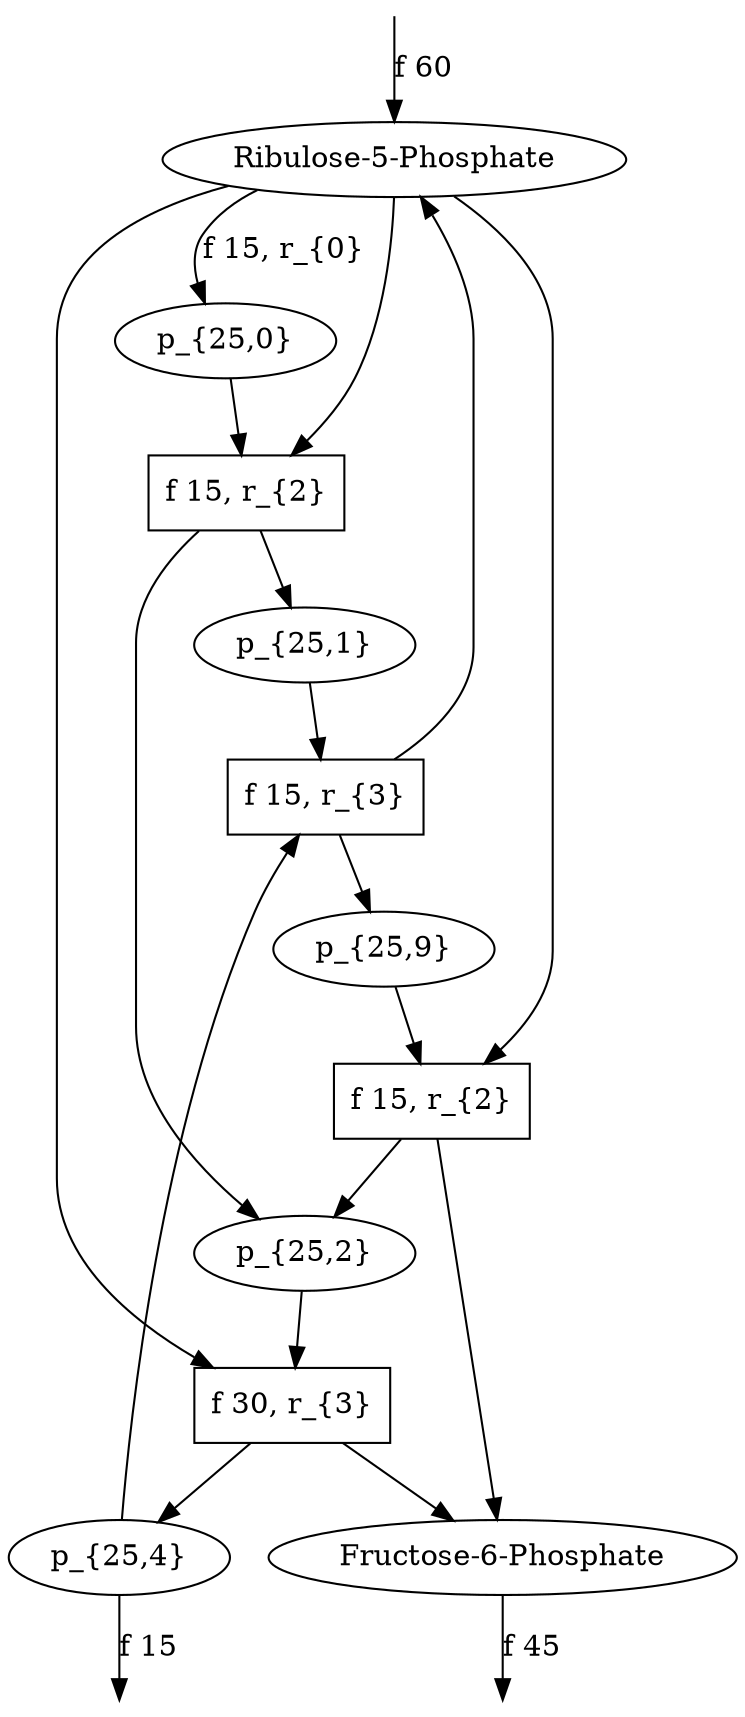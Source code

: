 digraph g {
// id = 0, graphName = Ribulose-5-Phosphate
"0-0" [ shape=ellipse label="Ribulose-5-Phosphate" image="out/004_g_0_11311100.svg" ];
// id = 1, graphName = H2O
// id = 2, graphName = p_{25,0}
"2-0" [ shape=ellipse label="p_{25,0}" image="out/006_g_166_11311100.svg" ];
// id = 4, graphName = p_{25,1}
"4-0" [ shape=ellipse label="p_{25,1}" image="out/008_g_168_11311100.svg" ];
// id = 5, graphName = p_{25,2}
"5-0" [ shape=ellipse label="p_{25,2}" image="out/010_g_169_11311100.svg" ];
// id = 7, graphName = p_{25,3}
// id = 8, graphName = p_{25,4}
"8-0" [ shape=ellipse label="p_{25,4}" image="out/012_g_173_11311100.svg" ];
// id = 10, graphName = p_{25,5}
// id = 12, graphName = p_{25,6}
// id = 15, graphName = p_{25,7}
// id = 18, graphName = p_{25,8}
// id = 24, graphName = Fructose-6-Phosphate
"24-0" [ shape=ellipse label="Fructose-6-Phosphate" image="out/014_g_2_11311100.svg" ];
// id = 25, graphName = p_{25,9}
"25-0" [ shape=ellipse label="p_{25,9}" image="out/016_g_203_11311100.svg" ];
// id = 6{ 'Ribulose-5-Phosphate' 'p_{25,0}' }, 'Transketolase', { 'p_{25,1}' 'p_{25,2}' }
"6-0" [ shape=box label="f 15, r_{2}" ];
// id = 27{ 'p_{25,1}' 'p_{25,4}' }, 'Transaldolase', { 'Ribulose-5-Phosphate' 'p_{25,9}' }
"27-0" [ shape=box label="f 15, r_{3}" ];
// id = 30{ 'Ribulose-5-Phosphate' 'p_{25,2}' }, 'Transaldolase', { 'Fructose-6-Phosphate' 'p_{25,4}' }
"30-0" [ shape=box label="f 30, r_{3}" ];
// id = 48{ 'Ribulose-5-Phosphate' 'p_{25,9}' }, 'Transketolase', { 'Fructose-6-Phosphate' 'p_{25,2}' }
"48-0" [ shape=box label="f 15, r_{2}" ];
// id = 3{ 'Ribulose-5-Phosphate' }, 'Aldose-Ketose <-', { 'p_{25,0}' }
"0-0" -> "2-0" [ label="f 15, r_{0}" ];
// id = 6{ 'Ribulose-5-Phosphate' 'p_{25,0}' }, 'Transketolase', { 'p_{25,1}' 'p_{25,2}' }
"0-0" -> "6-0" [ ];
"2-0" -> "6-0" [ ];
"6-0" -> "4-0" [ ];
"6-0" -> "5-0" [ ];
// id = 9{ 'Ribulose-5-Phosphate' 'p_{25,0}' }, 'Transaldolase', { 'p_{25,3}' 'p_{25,4}' }
// id = 11{ 'p_{25,1}' }, 'Aldose-Ketose <-', { 'p_{25,5}' }
// id = 13{ 'p_{25,3}' }, 'Aldose-Ketose <-', { 'p_{25,6}' }
// id = 14{ 'p_{25,1}' 'p_{25,2}' }, 'Transketolase', { 'Ribulose-5-Phosphate' 'p_{25,0}' }
// id = 16{ 'p_{25,1}' 'p_{25,4}' }, 'Transketolase', { 'p_{25,0}' 'p_{25,7}' }
// id = 17{ 'p_{25,0}' 'p_{25,1}' }, 'Transketolase', { 'p_{25,0}' 'p_{25,1}' }
// id = 19{ 'p_{25,2}' 'p_{25,3}' }, 'Transketolase', { 'Ribulose-5-Phosphate' 'p_{25,8}' }
// id = 20{ 'Ribulose-5-Phosphate' 'p_{25,2}' }, 'Transketolase', { 'Ribulose-5-Phosphate' 'p_{25,2}' }
// id = 21{ 'p_{25,3}' 'p_{25,4}' }, 'Transketolase', { 'p_{25,7}' 'p_{25,8}' }
// id = 22{ 'p_{25,0}' 'p_{25,3}' }, 'Transketolase', { 'p_{25,1}' 'p_{25,8}' }
// id = 23{ 'Ribulose-5-Phosphate' 'p_{25,4}' }, 'Transketolase', { 'p_{25,2}' 'p_{25,7}' }
// id = 26{ 'p_{25,1}' 'p_{25,2}' }, 'Transaldolase', { 'Fructose-6-Phosphate' 'p_{25,9}' }
// id = 27{ 'p_{25,1}' 'p_{25,4}' }, 'Transaldolase', { 'Ribulose-5-Phosphate' 'p_{25,9}' }
"4-0" -> "27-0" [ ];
"8-0" -> "27-0" [ ];
"27-0" -> "0-0" [ ];
"27-0" -> "25-0" [ ];
// id = 28{ 'p_{25,0}' 'p_{25,1}' }, 'Transaldolase', { 'p_{25,3}' 'p_{25,9}' }
// id = 29{ 'p_{25,2}' 'p_{25,3}' }, 'Transaldolase', { 'Fructose-6-Phosphate' 'p_{25,0}' }
// id = 30{ 'Ribulose-5-Phosphate' 'p_{25,2}' }, 'Transaldolase', { 'Fructose-6-Phosphate' 'p_{25,4}' }
"0-0" -> "30-0" [ ];
"5-0" -> "30-0" [ ];
"30-0" -> "8-0" [ ];
"30-0" -> "24-0" [ ];
// id = 31{ 'p_{25,3}' 'p_{25,4}' }, 'Transaldolase', { 'Ribulose-5-Phosphate' 'p_{25,0}' }
// id = 32{ 'p_{25,0}' 'p_{25,3}' }, 'Transaldolase', { 'p_{25,0}' 'p_{25,3}' }
// id = 33{ 'Ribulose-5-Phosphate' 'p_{25,4}' }, 'Transaldolase', { 'Ribulose-5-Phosphate' 'p_{25,4}' }
// id = 34{ 'p_{25,7}' }, 'Aldose-Ketose <-', { 'p_{25,9}' }
// id = 35{ 'Fructose-6-Phosphate' }, 'Aldose-Ketose <-', { 'p_{25,8}' }
// id = 36{ 'p_{25,7}' 'p_{25,8}' }, 'Transketolase', { 'p_{25,3}' 'p_{25,4}' }
// id = 37{ 'p_{25,7}' 'p_{25,9}' }, 'Transketolase', { 'Fructose-6-Phosphate' 'p_{25,4}' }
// id = 38{ 'p_{25,0}' 'p_{25,7}' }, 'Transketolase', { 'p_{25,1}' 'p_{25,4}' }
// id = 39{ 'p_{25,2}' 'p_{25,7}' }, 'Transketolase', { 'Ribulose-5-Phosphate' 'p_{25,4}' }
// id = 40{ 'p_{25,4}' 'p_{25,7}' }, 'Transketolase', { 'p_{25,4}' 'p_{25,7}' }
// id = 41{ 'Fructose-6-Phosphate' 'p_{25,8}' }, 'Transketolase', { 'p_{25,3}' 'p_{25,9}' }
// id = 42{ 'p_{25,1}' 'p_{25,8}' }, 'Transketolase', { 'p_{25,0}' 'p_{25,3}' }
// id = 43{ 'p_{25,3}' 'p_{25,8}' }, 'Transketolase', { 'p_{25,3}' 'p_{25,8}' }
// id = 44{ 'Ribulose-5-Phosphate' 'p_{25,8}' }, 'Transketolase', { 'p_{25,2}' 'p_{25,3}' }
// id = 45{ 'Fructose-6-Phosphate' 'p_{25,9}' }, 'Transketolase', { 'Fructose-6-Phosphate' 'p_{25,9}' }
// id = 46{ 'p_{25,1}' 'p_{25,9}' }, 'Transketolase', { 'Fructose-6-Phosphate' 'p_{25,0}' }
// id = 47{ 'p_{25,3}' 'p_{25,9}' }, 'Transketolase', { 'Fructose-6-Phosphate' 'p_{25,8}' }
// id = 48{ 'Ribulose-5-Phosphate' 'p_{25,9}' }, 'Transketolase', { 'Fructose-6-Phosphate' 'p_{25,2}' }
"0-0" -> "48-0" [ ];
"25-0" -> "48-0" [ ];
"48-0" -> "5-0" [ ];
"48-0" -> "24-0" [ ];
// id = 49{ 'Fructose-6-Phosphate' 'p_{25,0}' }, 'Transketolase', { 'p_{25,1}' 'p_{25,9}' }
// id = 50{ 'Fructose-6-Phosphate' 'p_{25,2}' }, 'Transketolase', { 'Ribulose-5-Phosphate' 'p_{25,9}' }
// id = 51{ 'Fructose-6-Phosphate' 'p_{25,4}' }, 'Transketolase', { 'p_{25,7}' 'p_{25,9}' }
// id = 52{ 'Fructose-6-Phosphate' 'p_{25,9}' }, 'Transaldolase', { 'p_{25,1}' 'p_{25,2}' }
// id = 53{ 'p_{25,1}' 'p_{25,9}' }, 'Transaldolase', { 'p_{25,1}' 'p_{25,9}' }
// id = 54{ 'p_{25,3}' 'p_{25,9}' }, 'Transaldolase', { 'p_{25,0}' 'p_{25,1}' }
// id = 55{ 'Ribulose-5-Phosphate' 'p_{25,9}' }, 'Transaldolase', { 'p_{25,1}' 'p_{25,4}' }
// id = 56{ 'Fructose-6-Phosphate' 'p_{25,0}' }, 'Transaldolase', { 'p_{25,2}' 'p_{25,3}' }
// id = 57{ 'Fructose-6-Phosphate' 'p_{25,2}' }, 'Transaldolase', { 'Fructose-6-Phosphate' 'p_{25,2}' }
// id = 58{ 'Fructose-6-Phosphate' 'p_{25,4}' }, 'Transaldolase', { 'Ribulose-5-Phosphate' 'p_{25,2}' }
// inFlow/outFlow, id = 0-0, graphName = Ribulose-5-Phosphate, inFlow = 60, outFlow = 0
"0-0-IOFlow" [ shape=point style=invis label="" ];
"0-0-IOFlow" -> "0-0" [ label="f 60" ];
// inFlow/outFlow, id = 8-0, graphName = p_{25,4}, inFlow = 0, outFlow = 15
"8-0-IOFlow" [ shape=point style=invis label="" ];
"8-0" -> "8-0-IOFlow" [ label="f 15" ];
// inFlow/outFlow, id = 24-0, graphName = Fructose-6-Phosphate, inFlow = 0, outFlow = 45
"24-0-IOFlow" [ shape=point style=invis label="" ];
"24-0" -> "24-0-IOFlow" [ label="f 45" ];
}
